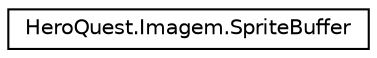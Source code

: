 digraph "Representação gráfica da hiearquia da classe"
{
 // LATEX_PDF_SIZE
  edge [fontname="Helvetica",fontsize="10",labelfontname="Helvetica",labelfontsize="10"];
  node [fontname="Helvetica",fontsize="10",shape=record];
  rankdir="LR";
  Node0 [label="HeroQuest.Imagem.SpriteBuffer",height=0.2,width=0.4,color="black", fillcolor="white", style="filled",URL="$class_hero_quest_1_1_imagem_1_1_sprite_buffer.html",tooltip=" "];
}

